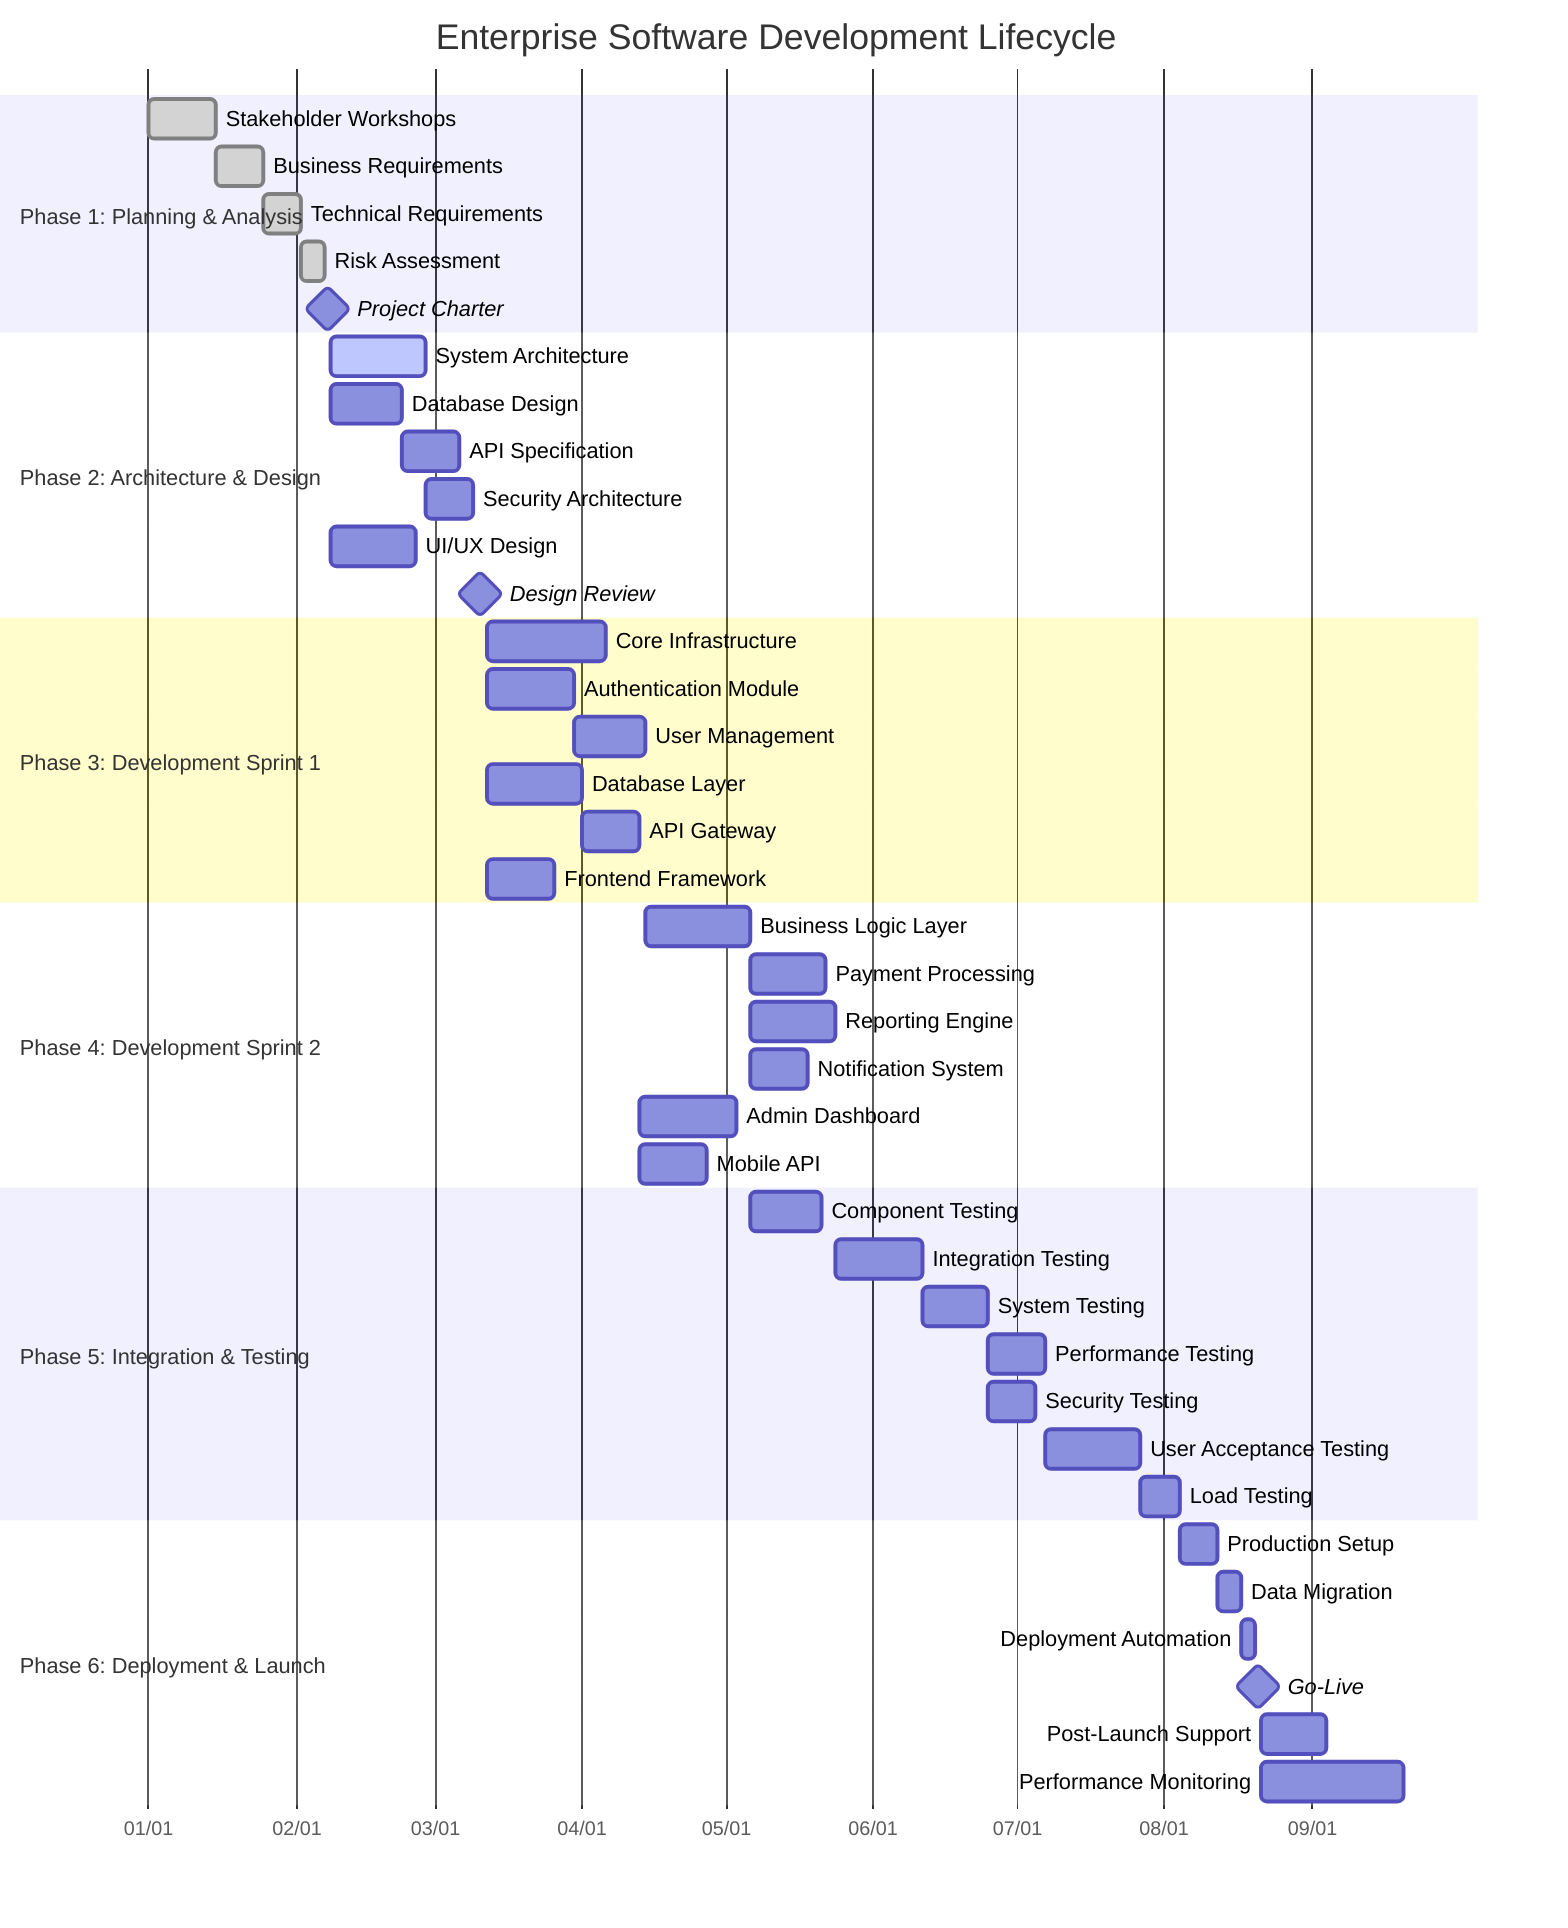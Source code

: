 gantt
    title Enterprise Software Development Lifecycle
    dateFormat YYYY-MM-DD
    axisFormat %m/%d
    
    section Phase 1: Planning & Analysis
        Stakeholder Workshops     :done, plan1, 2024-01-01, 2024-01-15
        Business Requirements     :done, plan2, after plan1, 10d
        Technical Requirements    :done, plan3, after plan2, 8d
        Risk Assessment          :done, plan4, after plan3, 5d
        Project Charter          :milestone, plan5, after plan4, 1d
    
    section Phase 2: Architecture & Design
        System Architecture      :active, arch1, after plan5, 20d
        Database Design         :arch2, after plan5, 15d
        API Specification       :arch3, after arch2, 12d
        Security Architecture   :arch4, after arch1, 10d
        UI/UX Design           :arch5, after plan5, 18d
        Design Review          :milestone, arch6, after arch1 arch3 arch4 arch5, 3d
    
    section Phase 3: Development Sprint 1
        Core Infrastructure     :dev1, after arch6, 25d
        Authentication Module   :dev2, after arch6, 18d
        User Management        :dev3, after dev2, 15d
        Database Layer         :dev4, after arch6, 20d
        API Gateway           :dev5, after dev4, 12d
        Frontend Framework    :dev6, after arch6, 14d
    
    section Phase 4: Development Sprint 2
        Business Logic Layer   :dev7, after dev3 dev5, 22d
        Payment Processing     :dev8, after dev7, 16d
        Reporting Engine       :dev9, after dev7, 18d
        Notification System    :dev10, after dev7, 12d
        Admin Dashboard        :dev11, after dev6 dev5, 20d
        Mobile API            :dev12, after dev5, 14d
    
    section Phase 5: Integration & Testing
        Component Testing      :test1, after dev7, 15d
        Integration Testing    :test2, after dev8 dev9 dev10, 18d
        System Testing         :test3, after test2, 14d
        Performance Testing    :test4, after test3, 12d
        Security Testing       :test5, after test3, 10d
        User Acceptance Testing :test6, after test4 test5, 20d
        Load Testing          :test7, after test6, 8d
    
    section Phase 6: Deployment & Launch
        Production Setup       :deploy1, after test7, 8d
        Data Migration        :deploy2, after deploy1, 5d
        Deployment Automation :deploy3, after deploy2, 3d
        Go-Live              :milestone, deploy4, after deploy3, 1d
        Post-Launch Support   :deploy5, after deploy4, 14d
        Performance Monitoring :deploy6, after deploy4, 30d